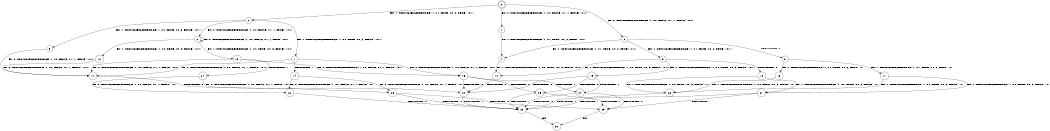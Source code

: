 digraph BCG {
size = "7, 10.5";
center = TRUE;
node [shape = circle];
0 [peripheries = 2];
0 -> 1 [label = "EX !0 !ATOMIC_EXCH_BRANCH (1, +0, FALSE, +1, 1, FALSE) !:0:1:"];
0 -> 2 [label = "EX !1 !ATOMIC_EXCH_BRANCH (1, +1, TRUE, +0, 2, TRUE) !:0:1:"];
0 -> 3 [label = "EX !0 !ATOMIC_EXCH_BRANCH (1, +0, FALSE, +1, 1, FALSE) !:0:1:"];
1 -> 4 [label = "EX !1 !ATOMIC_EXCH_BRANCH (1, +1, TRUE, +0, 2, TRUE) !:0:1:"];
2 -> 5 [label = "EX !1 !ATOMIC_EXCH_BRANCH (1, +0, TRUE, +0, 3, FALSE) !:0:1:"];
2 -> 6 [label = "EX !0 !ATOMIC_EXCH_BRANCH (1, +0, FALSE, +1, 1, TRUE) !:0:1:"];
2 -> 7 [label = "EX !1 !ATOMIC_EXCH_BRANCH (1, +0, TRUE, +0, 3, FALSE) !:0:1:"];
3 -> 4 [label = "EX !1 !ATOMIC_EXCH_BRANCH (1, +1, TRUE, +0, 2, TRUE) !:0:1:"];
3 -> 8 [label = "TERMINATE !0"];
3 -> 9 [label = "EX !1 !ATOMIC_EXCH_BRANCH (1, +1, TRUE, +0, 2, TRUE) !:0:1:"];
4 -> 10 [label = "EX !1 !ATOMIC_EXCH_BRANCH (1, +0, TRUE, +0, 3, FALSE) !:0:1:"];
5 -> 11 [label = "EX !0 !ATOMIC_EXCH_BRANCH (1, +0, FALSE, +1, 1, FALSE) !:0:1:"];
6 -> 12 [label = "EX !1 !ATOMIC_EXCH_BRANCH (1, +0, TRUE, +0, 3, FALSE) !:0:1:"];
6 -> 13 [label = "EX !1 !ATOMIC_EXCH_BRANCH (1, +0, TRUE, +0, 3, FALSE) !:0:1:"];
6 -> 6 [label = "EX !0 !ATOMIC_EXCH_BRANCH (1, +0, FALSE, +1, 1, TRUE) !:0:1:"];
7 -> 11 [label = "EX !0 !ATOMIC_EXCH_BRANCH (1, +0, FALSE, +1, 1, FALSE) !:0:1:"];
7 -> 14 [label = "TERMINATE !1"];
7 -> 15 [label = "EX !0 !ATOMIC_EXCH_BRANCH (1, +0, FALSE, +1, 1, FALSE) !:0:1:"];
8 -> 16 [label = "EX !1 !ATOMIC_EXCH_BRANCH (1, +1, TRUE, +0, 2, TRUE) !:1:"];
8 -> 17 [label = "EX !1 !ATOMIC_EXCH_BRANCH (1, +1, TRUE, +0, 2, TRUE) !:1:"];
9 -> 10 [label = "EX !1 !ATOMIC_EXCH_BRANCH (1, +0, TRUE, +0, 3, FALSE) !:0:1:"];
9 -> 18 [label = "TERMINATE !0"];
9 -> 19 [label = "EX !1 !ATOMIC_EXCH_BRANCH (1, +0, TRUE, +0, 3, FALSE) !:0:1:"];
10 -> 20 [label = "TERMINATE !0"];
11 -> 20 [label = "TERMINATE !0"];
12 -> 11 [label = "EX !0 !ATOMIC_EXCH_BRANCH (1, +0, FALSE, +1, 1, FALSE) !:0:1:"];
13 -> 11 [label = "EX !0 !ATOMIC_EXCH_BRANCH (1, +0, FALSE, +1, 1, FALSE) !:0:1:"];
13 -> 21 [label = "TERMINATE !1"];
13 -> 15 [label = "EX !0 !ATOMIC_EXCH_BRANCH (1, +0, FALSE, +1, 1, FALSE) !:0:1:"];
14 -> 22 [label = "EX !0 !ATOMIC_EXCH_BRANCH (1, +0, FALSE, +1, 1, FALSE) !:0:"];
14 -> 23 [label = "EX !0 !ATOMIC_EXCH_BRANCH (1, +0, FALSE, +1, 1, FALSE) !:0:"];
15 -> 20 [label = "TERMINATE !0"];
15 -> 24 [label = "TERMINATE !1"];
15 -> 25 [label = "TERMINATE !0"];
16 -> 26 [label = "EX !1 !ATOMIC_EXCH_BRANCH (1, +0, TRUE, +0, 3, FALSE) !:1:"];
17 -> 26 [label = "EX !1 !ATOMIC_EXCH_BRANCH (1, +0, TRUE, +0, 3, FALSE) !:1:"];
17 -> 27 [label = "EX !1 !ATOMIC_EXCH_BRANCH (1, +0, TRUE, +0, 3, FALSE) !:1:"];
18 -> 26 [label = "EX !1 !ATOMIC_EXCH_BRANCH (1, +0, TRUE, +0, 3, FALSE) !:1:"];
18 -> 27 [label = "EX !1 !ATOMIC_EXCH_BRANCH (1, +0, TRUE, +0, 3, FALSE) !:1:"];
19 -> 20 [label = "TERMINATE !0"];
19 -> 24 [label = "TERMINATE !1"];
19 -> 25 [label = "TERMINATE !0"];
20 -> 28 [label = "TERMINATE !1"];
21 -> 22 [label = "EX !0 !ATOMIC_EXCH_BRANCH (1, +0, FALSE, +1, 1, FALSE) !:0:"];
21 -> 23 [label = "EX !0 !ATOMIC_EXCH_BRANCH (1, +0, FALSE, +1, 1, FALSE) !:0:"];
22 -> 28 [label = "TERMINATE !0"];
23 -> 28 [label = "TERMINATE !0"];
23 -> 29 [label = "TERMINATE !0"];
24 -> 28 [label = "TERMINATE !0"];
24 -> 29 [label = "TERMINATE !0"];
25 -> 28 [label = "TERMINATE !1"];
25 -> 29 [label = "TERMINATE !1"];
26 -> 28 [label = "TERMINATE !1"];
27 -> 28 [label = "TERMINATE !1"];
27 -> 29 [label = "TERMINATE !1"];
28 -> 30 [label = "exit"];
29 -> 30 [label = "exit"];
}
